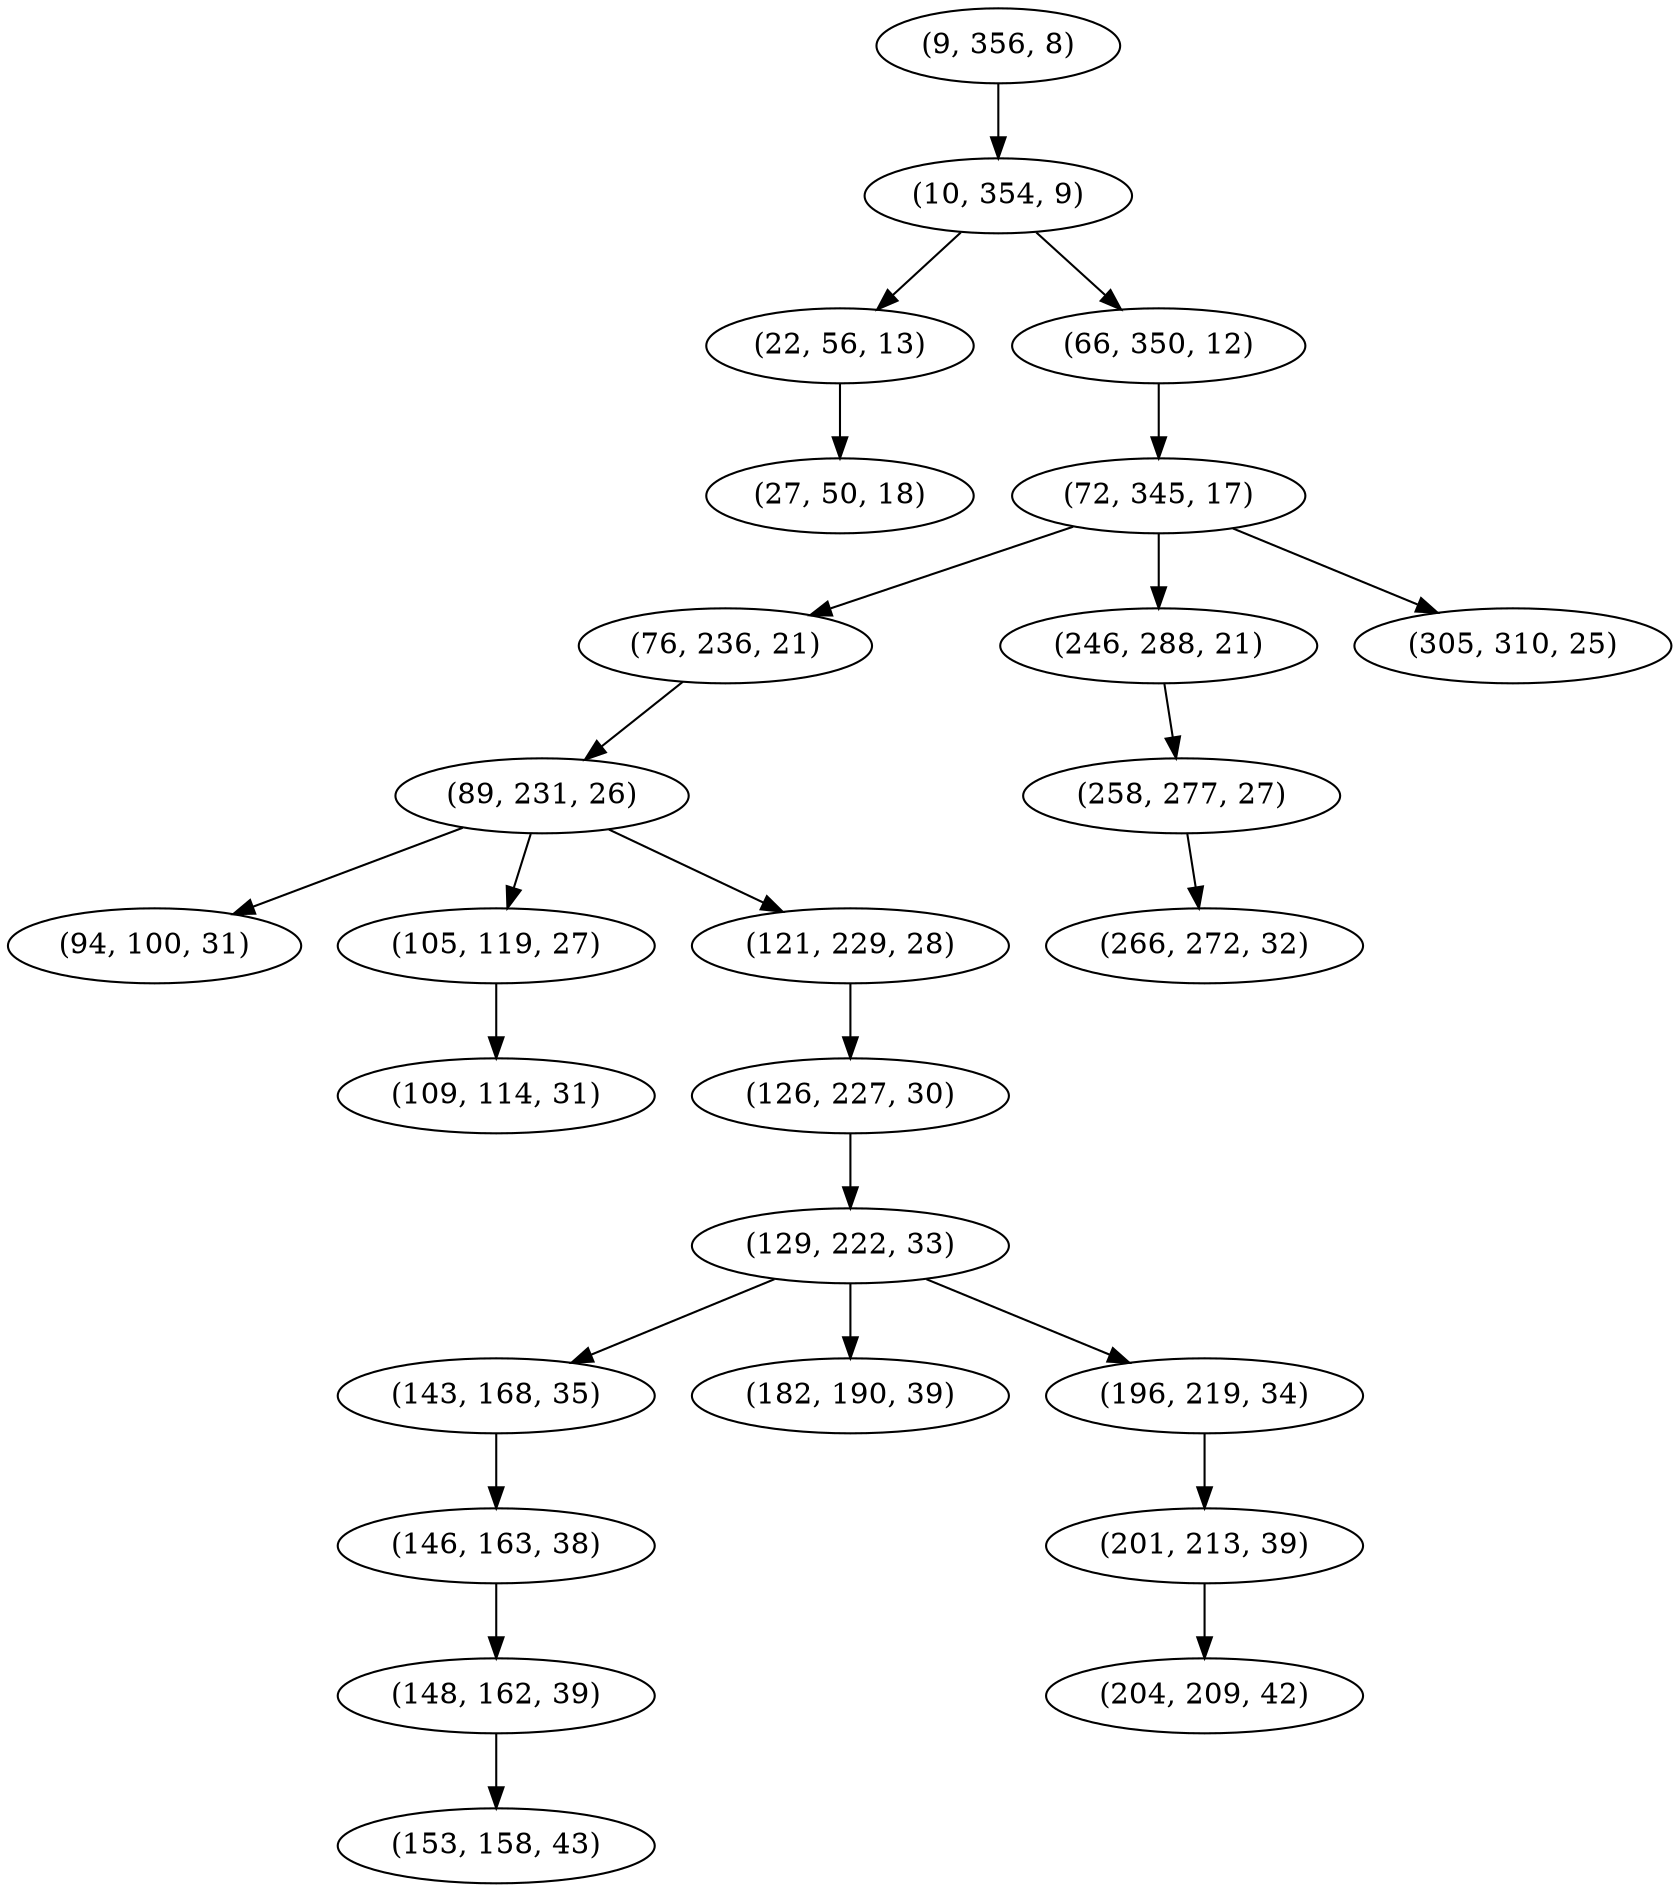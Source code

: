 digraph tree {
    "(9, 356, 8)";
    "(10, 354, 9)";
    "(22, 56, 13)";
    "(27, 50, 18)";
    "(66, 350, 12)";
    "(72, 345, 17)";
    "(76, 236, 21)";
    "(89, 231, 26)";
    "(94, 100, 31)";
    "(105, 119, 27)";
    "(109, 114, 31)";
    "(121, 229, 28)";
    "(126, 227, 30)";
    "(129, 222, 33)";
    "(143, 168, 35)";
    "(146, 163, 38)";
    "(148, 162, 39)";
    "(153, 158, 43)";
    "(182, 190, 39)";
    "(196, 219, 34)";
    "(201, 213, 39)";
    "(204, 209, 42)";
    "(246, 288, 21)";
    "(258, 277, 27)";
    "(266, 272, 32)";
    "(305, 310, 25)";
    "(9, 356, 8)" -> "(10, 354, 9)";
    "(10, 354, 9)" -> "(22, 56, 13)";
    "(10, 354, 9)" -> "(66, 350, 12)";
    "(22, 56, 13)" -> "(27, 50, 18)";
    "(66, 350, 12)" -> "(72, 345, 17)";
    "(72, 345, 17)" -> "(76, 236, 21)";
    "(72, 345, 17)" -> "(246, 288, 21)";
    "(72, 345, 17)" -> "(305, 310, 25)";
    "(76, 236, 21)" -> "(89, 231, 26)";
    "(89, 231, 26)" -> "(94, 100, 31)";
    "(89, 231, 26)" -> "(105, 119, 27)";
    "(89, 231, 26)" -> "(121, 229, 28)";
    "(105, 119, 27)" -> "(109, 114, 31)";
    "(121, 229, 28)" -> "(126, 227, 30)";
    "(126, 227, 30)" -> "(129, 222, 33)";
    "(129, 222, 33)" -> "(143, 168, 35)";
    "(129, 222, 33)" -> "(182, 190, 39)";
    "(129, 222, 33)" -> "(196, 219, 34)";
    "(143, 168, 35)" -> "(146, 163, 38)";
    "(146, 163, 38)" -> "(148, 162, 39)";
    "(148, 162, 39)" -> "(153, 158, 43)";
    "(196, 219, 34)" -> "(201, 213, 39)";
    "(201, 213, 39)" -> "(204, 209, 42)";
    "(246, 288, 21)" -> "(258, 277, 27)";
    "(258, 277, 27)" -> "(266, 272, 32)";
}
